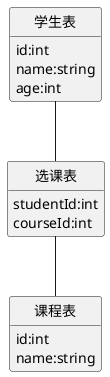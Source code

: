 @startuml ERDiagram
!define Table(name,desc) class name as "desc" << (T,#FFAAAA) >>
!define Field(name,type) name:type
hide methods
hide stereotypes
hide circle

Table(Student, "学生表") {
    Field(id, int)
    Field(name, string)
    Field(age, int)
}

Table(Course, "课程表") {
    Field(id, int)
    Field(name, string)
}

Table(Enrollment, "选课表") {
    Field(studentId, int)
    Field(courseId, int)
}

Student -- Enrollment
Enrollment -- Course
@enduml